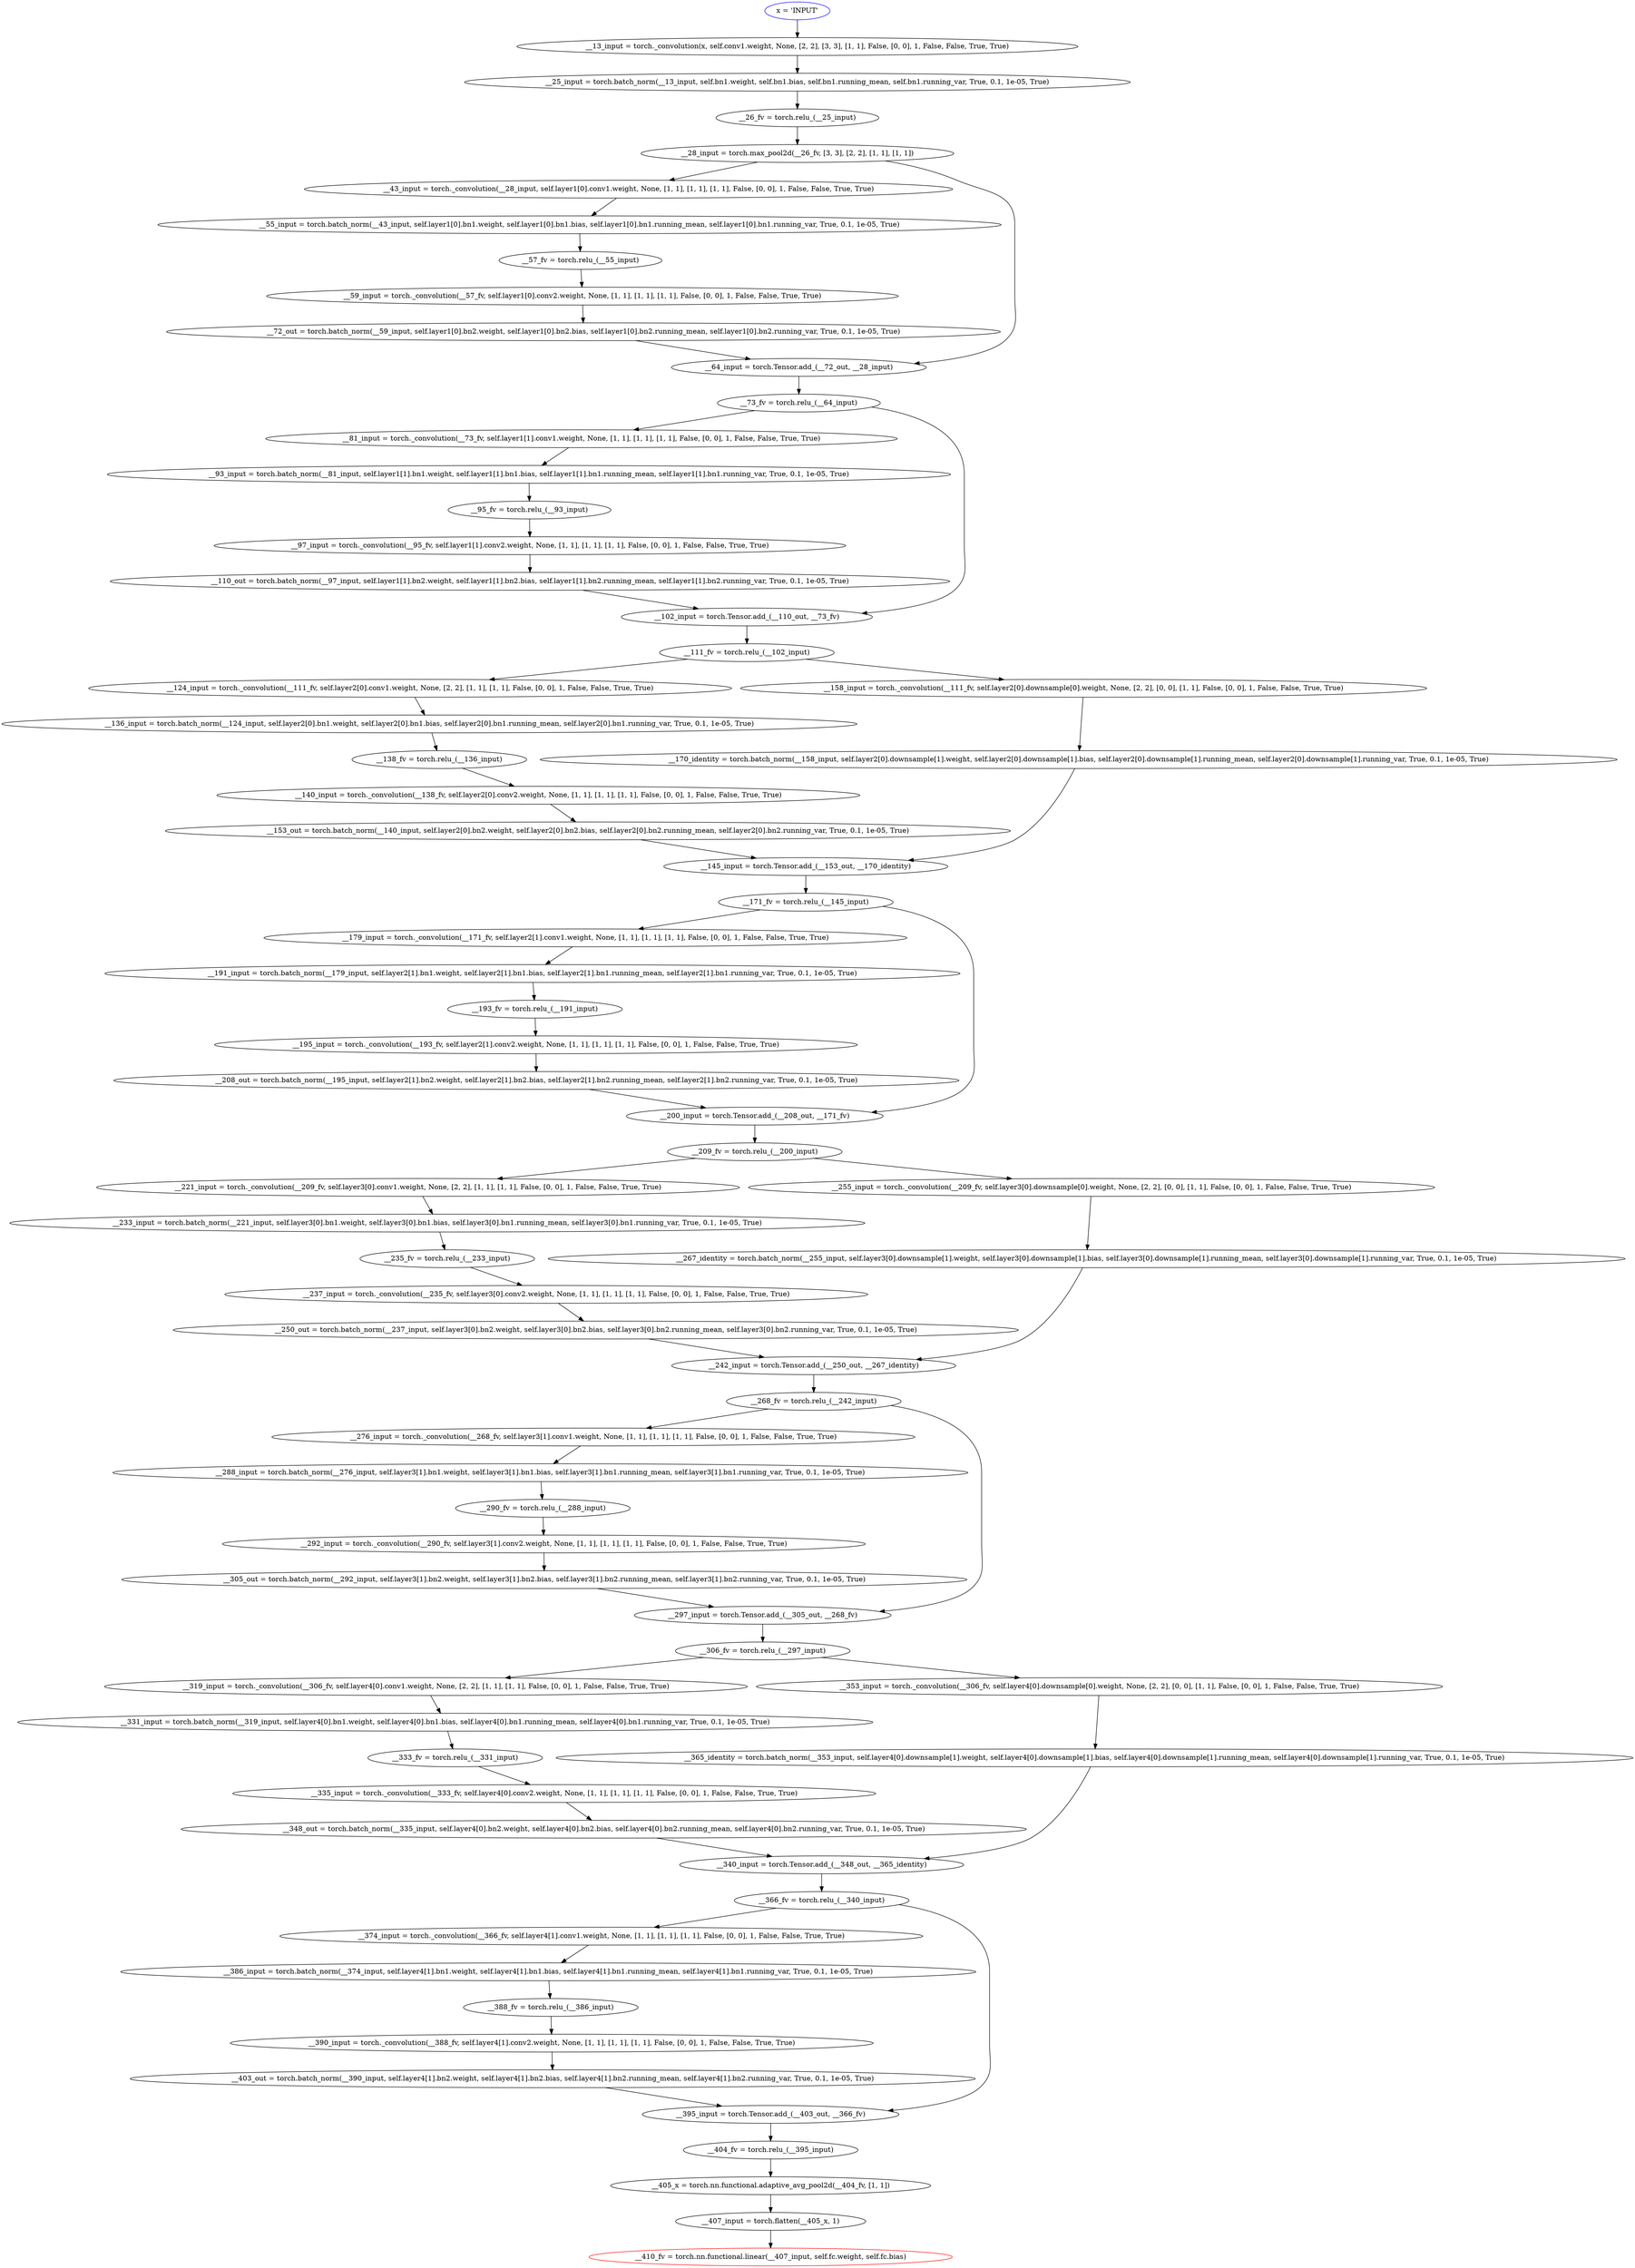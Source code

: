 // D_graph = forward graph
digraph resnet101_D_graph {
	x [label="x = 'INPUT'" color=blue]
	__13_input [label="__13_input = torch._convolution(x, self.conv1.weight, None, [2, 2], [3, 3], [1, 1], False, [0, 0], 1, False, False, True, True)"]
	__25_input [label="__25_input = torch.batch_norm(__13_input, self.bn1.weight, self.bn1.bias, self.bn1.running_mean, self.bn1.running_var, True, 0.1, 1e-05, True)"]
	__26_fv [label="__26_fv = torch.relu_(__25_input)"]
	__28_input [label="__28_input = torch.max_pool2d(__26_fv, [3, 3], [2, 2], [1, 1], [1, 1])"]
	__43_input [label="__43_input = torch._convolution(__28_input, self.layer1[0].conv1.weight, None, [1, 1], [1, 1], [1, 1], False, [0, 0], 1, False, False, True, True)"]
	__55_input [label="__55_input = torch.batch_norm(__43_input, self.layer1[0].bn1.weight, self.layer1[0].bn1.bias, self.layer1[0].bn1.running_mean, self.layer1[0].bn1.running_var, True, 0.1, 1e-05, True)"]
	__57_fv [label="__57_fv = torch.relu_(__55_input)"]
	__59_input [label="__59_input = torch._convolution(__57_fv, self.layer1[0].conv2.weight, None, [1, 1], [1, 1], [1, 1], False, [0, 0], 1, False, False, True, True)"]
	__72_out [label="__72_out = torch.batch_norm(__59_input, self.layer1[0].bn2.weight, self.layer1[0].bn2.bias, self.layer1[0].bn2.running_mean, self.layer1[0].bn2.running_var, True, 0.1, 1e-05, True)"]
	__64_input [label="__64_input = torch.Tensor.add_(__72_out, __28_input)"]
	__73_fv [label="__73_fv = torch.relu_(__64_input)"]
	__81_input [label="__81_input = torch._convolution(__73_fv, self.layer1[1].conv1.weight, None, [1, 1], [1, 1], [1, 1], False, [0, 0], 1, False, False, True, True)"]
	__93_input [label="__93_input = torch.batch_norm(__81_input, self.layer1[1].bn1.weight, self.layer1[1].bn1.bias, self.layer1[1].bn1.running_mean, self.layer1[1].bn1.running_var, True, 0.1, 1e-05, True)"]
	__95_fv [label="__95_fv = torch.relu_(__93_input)"]
	__97_input [label="__97_input = torch._convolution(__95_fv, self.layer1[1].conv2.weight, None, [1, 1], [1, 1], [1, 1], False, [0, 0], 1, False, False, True, True)"]
	__110_out [label="__110_out = torch.batch_norm(__97_input, self.layer1[1].bn2.weight, self.layer1[1].bn2.bias, self.layer1[1].bn2.running_mean, self.layer1[1].bn2.running_var, True, 0.1, 1e-05, True)"]
	__102_input [label="__102_input = torch.Tensor.add_(__110_out, __73_fv)"]
	__111_fv [label="__111_fv = torch.relu_(__102_input)"]
	__124_input [label="__124_input = torch._convolution(__111_fv, self.layer2[0].conv1.weight, None, [2, 2], [1, 1], [1, 1], False, [0, 0], 1, False, False, True, True)"]
	__136_input [label="__136_input = torch.batch_norm(__124_input, self.layer2[0].bn1.weight, self.layer2[0].bn1.bias, self.layer2[0].bn1.running_mean, self.layer2[0].bn1.running_var, True, 0.1, 1e-05, True)"]
	__138_fv [label="__138_fv = torch.relu_(__136_input)"]
	__140_input [label="__140_input = torch._convolution(__138_fv, self.layer2[0].conv2.weight, None, [1, 1], [1, 1], [1, 1], False, [0, 0], 1, False, False, True, True)"]
	__153_out [label="__153_out = torch.batch_norm(__140_input, self.layer2[0].bn2.weight, self.layer2[0].bn2.bias, self.layer2[0].bn2.running_mean, self.layer2[0].bn2.running_var, True, 0.1, 1e-05, True)"]
	__158_input [label="__158_input = torch._convolution(__111_fv, self.layer2[0].downsample[0].weight, None, [2, 2], [0, 0], [1, 1], False, [0, 0], 1, False, False, True, True)"]
	__170_identity [label="__170_identity = torch.batch_norm(__158_input, self.layer2[0].downsample[1].weight, self.layer2[0].downsample[1].bias, self.layer2[0].downsample[1].running_mean, self.layer2[0].downsample[1].running_var, True, 0.1, 1e-05, True)"]
	__145_input [label="__145_input = torch.Tensor.add_(__153_out, __170_identity)"]
	__171_fv [label="__171_fv = torch.relu_(__145_input)"]
	__179_input [label="__179_input = torch._convolution(__171_fv, self.layer2[1].conv1.weight, None, [1, 1], [1, 1], [1, 1], False, [0, 0], 1, False, False, True, True)"]
	__191_input [label="__191_input = torch.batch_norm(__179_input, self.layer2[1].bn1.weight, self.layer2[1].bn1.bias, self.layer2[1].bn1.running_mean, self.layer2[1].bn1.running_var, True, 0.1, 1e-05, True)"]
	__193_fv [label="__193_fv = torch.relu_(__191_input)"]
	__195_input [label="__195_input = torch._convolution(__193_fv, self.layer2[1].conv2.weight, None, [1, 1], [1, 1], [1, 1], False, [0, 0], 1, False, False, True, True)"]
	__208_out [label="__208_out = torch.batch_norm(__195_input, self.layer2[1].bn2.weight, self.layer2[1].bn2.bias, self.layer2[1].bn2.running_mean, self.layer2[1].bn2.running_var, True, 0.1, 1e-05, True)"]
	__200_input [label="__200_input = torch.Tensor.add_(__208_out, __171_fv)"]
	__209_fv [label="__209_fv = torch.relu_(__200_input)"]
	__221_input [label="__221_input = torch._convolution(__209_fv, self.layer3[0].conv1.weight, None, [2, 2], [1, 1], [1, 1], False, [0, 0], 1, False, False, True, True)"]
	__233_input [label="__233_input = torch.batch_norm(__221_input, self.layer3[0].bn1.weight, self.layer3[0].bn1.bias, self.layer3[0].bn1.running_mean, self.layer3[0].bn1.running_var, True, 0.1, 1e-05, True)"]
	__235_fv [label="__235_fv = torch.relu_(__233_input)"]
	__237_input [label="__237_input = torch._convolution(__235_fv, self.layer3[0].conv2.weight, None, [1, 1], [1, 1], [1, 1], False, [0, 0], 1, False, False, True, True)"]
	__250_out [label="__250_out = torch.batch_norm(__237_input, self.layer3[0].bn2.weight, self.layer3[0].bn2.bias, self.layer3[0].bn2.running_mean, self.layer3[0].bn2.running_var, True, 0.1, 1e-05, True)"]
	__255_input [label="__255_input = torch._convolution(__209_fv, self.layer3[0].downsample[0].weight, None, [2, 2], [0, 0], [1, 1], False, [0, 0], 1, False, False, True, True)"]
	__267_identity [label="__267_identity = torch.batch_norm(__255_input, self.layer3[0].downsample[1].weight, self.layer3[0].downsample[1].bias, self.layer3[0].downsample[1].running_mean, self.layer3[0].downsample[1].running_var, True, 0.1, 1e-05, True)"]
	__242_input [label="__242_input = torch.Tensor.add_(__250_out, __267_identity)"]
	__268_fv [label="__268_fv = torch.relu_(__242_input)"]
	__276_input [label="__276_input = torch._convolution(__268_fv, self.layer3[1].conv1.weight, None, [1, 1], [1, 1], [1, 1], False, [0, 0], 1, False, False, True, True)"]
	__288_input [label="__288_input = torch.batch_norm(__276_input, self.layer3[1].bn1.weight, self.layer3[1].bn1.bias, self.layer3[1].bn1.running_mean, self.layer3[1].bn1.running_var, True, 0.1, 1e-05, True)"]
	__290_fv [label="__290_fv = torch.relu_(__288_input)"]
	__292_input [label="__292_input = torch._convolution(__290_fv, self.layer3[1].conv2.weight, None, [1, 1], [1, 1], [1, 1], False, [0, 0], 1, False, False, True, True)"]
	__305_out [label="__305_out = torch.batch_norm(__292_input, self.layer3[1].bn2.weight, self.layer3[1].bn2.bias, self.layer3[1].bn2.running_mean, self.layer3[1].bn2.running_var, True, 0.1, 1e-05, True)"]
	__297_input [label="__297_input = torch.Tensor.add_(__305_out, __268_fv)"]
	__306_fv [label="__306_fv = torch.relu_(__297_input)"]
	__319_input [label="__319_input = torch._convolution(__306_fv, self.layer4[0].conv1.weight, None, [2, 2], [1, 1], [1, 1], False, [0, 0], 1, False, False, True, True)"]
	__331_input [label="__331_input = torch.batch_norm(__319_input, self.layer4[0].bn1.weight, self.layer4[0].bn1.bias, self.layer4[0].bn1.running_mean, self.layer4[0].bn1.running_var, True, 0.1, 1e-05, True)"]
	__333_fv [label="__333_fv = torch.relu_(__331_input)"]
	__335_input [label="__335_input = torch._convolution(__333_fv, self.layer4[0].conv2.weight, None, [1, 1], [1, 1], [1, 1], False, [0, 0], 1, False, False, True, True)"]
	__348_out [label="__348_out = torch.batch_norm(__335_input, self.layer4[0].bn2.weight, self.layer4[0].bn2.bias, self.layer4[0].bn2.running_mean, self.layer4[0].bn2.running_var, True, 0.1, 1e-05, True)"]
	__353_input [label="__353_input = torch._convolution(__306_fv, self.layer4[0].downsample[0].weight, None, [2, 2], [0, 0], [1, 1], False, [0, 0], 1, False, False, True, True)"]
	__365_identity [label="__365_identity = torch.batch_norm(__353_input, self.layer4[0].downsample[1].weight, self.layer4[0].downsample[1].bias, self.layer4[0].downsample[1].running_mean, self.layer4[0].downsample[1].running_var, True, 0.1, 1e-05, True)"]
	__340_input [label="__340_input = torch.Tensor.add_(__348_out, __365_identity)"]
	__366_fv [label="__366_fv = torch.relu_(__340_input)"]
	__374_input [label="__374_input = torch._convolution(__366_fv, self.layer4[1].conv1.weight, None, [1, 1], [1, 1], [1, 1], False, [0, 0], 1, False, False, True, True)"]
	__386_input [label="__386_input = torch.batch_norm(__374_input, self.layer4[1].bn1.weight, self.layer4[1].bn1.bias, self.layer4[1].bn1.running_mean, self.layer4[1].bn1.running_var, True, 0.1, 1e-05, True)"]
	__388_fv [label="__388_fv = torch.relu_(__386_input)"]
	__390_input [label="__390_input = torch._convolution(__388_fv, self.layer4[1].conv2.weight, None, [1, 1], [1, 1], [1, 1], False, [0, 0], 1, False, False, True, True)"]
	__403_out [label="__403_out = torch.batch_norm(__390_input, self.layer4[1].bn2.weight, self.layer4[1].bn2.bias, self.layer4[1].bn2.running_mean, self.layer4[1].bn2.running_var, True, 0.1, 1e-05, True)"]
	__395_input [label="__395_input = torch.Tensor.add_(__403_out, __366_fv)"]
	__404_fv [label="__404_fv = torch.relu_(__395_input)"]
	__405_x [label="__405_x = torch.nn.functional.adaptive_avg_pool2d(__404_fv, [1, 1])"]
	__407_input [label="__407_input = torch.flatten(__405_x, 1)"]
	__410_fv [label="__410_fv = torch.nn.functional.linear(__407_input, self.fc.weight, self.fc.bias)" color=red]
	x -> __13_input
	__13_input -> __25_input
	__25_input -> __26_fv
	__26_fv -> __28_input
	__28_input -> __43_input
	__43_input -> __55_input
	__55_input -> __57_fv
	__57_fv -> __59_input
	__59_input -> __72_out
	__72_out -> __64_input
	__28_input -> __64_input
	__64_input -> __73_fv
	__73_fv -> __81_input
	__81_input -> __93_input
	__93_input -> __95_fv
	__95_fv -> __97_input
	__97_input -> __110_out
	__73_fv -> __102_input
	__110_out -> __102_input
	__102_input -> __111_fv
	__111_fv -> __124_input
	__124_input -> __136_input
	__136_input -> __138_fv
	__138_fv -> __140_input
	__140_input -> __153_out
	__111_fv -> __158_input
	__158_input -> __170_identity
	__153_out -> __145_input
	__170_identity -> __145_input
	__145_input -> __171_fv
	__171_fv -> __179_input
	__179_input -> __191_input
	__191_input -> __193_fv
	__193_fv -> __195_input
	__195_input -> __208_out
	__208_out -> __200_input
	__171_fv -> __200_input
	__200_input -> __209_fv
	__209_fv -> __221_input
	__221_input -> __233_input
	__233_input -> __235_fv
	__235_fv -> __237_input
	__237_input -> __250_out
	__209_fv -> __255_input
	__255_input -> __267_identity
	__250_out -> __242_input
	__267_identity -> __242_input
	__242_input -> __268_fv
	__268_fv -> __276_input
	__276_input -> __288_input
	__288_input -> __290_fv
	__290_fv -> __292_input
	__292_input -> __305_out
	__305_out -> __297_input
	__268_fv -> __297_input
	__297_input -> __306_fv
	__306_fv -> __319_input
	__319_input -> __331_input
	__331_input -> __333_fv
	__333_fv -> __335_input
	__335_input -> __348_out
	__306_fv -> __353_input
	__353_input -> __365_identity
	__348_out -> __340_input
	__365_identity -> __340_input
	__340_input -> __366_fv
	__366_fv -> __374_input
	__374_input -> __386_input
	__386_input -> __388_fv
	__388_fv -> __390_input
	__390_input -> __403_out
	__403_out -> __395_input
	__366_fv -> __395_input
	__395_input -> __404_fv
	__404_fv -> __405_x
	__405_x -> __407_input
	__407_input -> __410_fv
}

